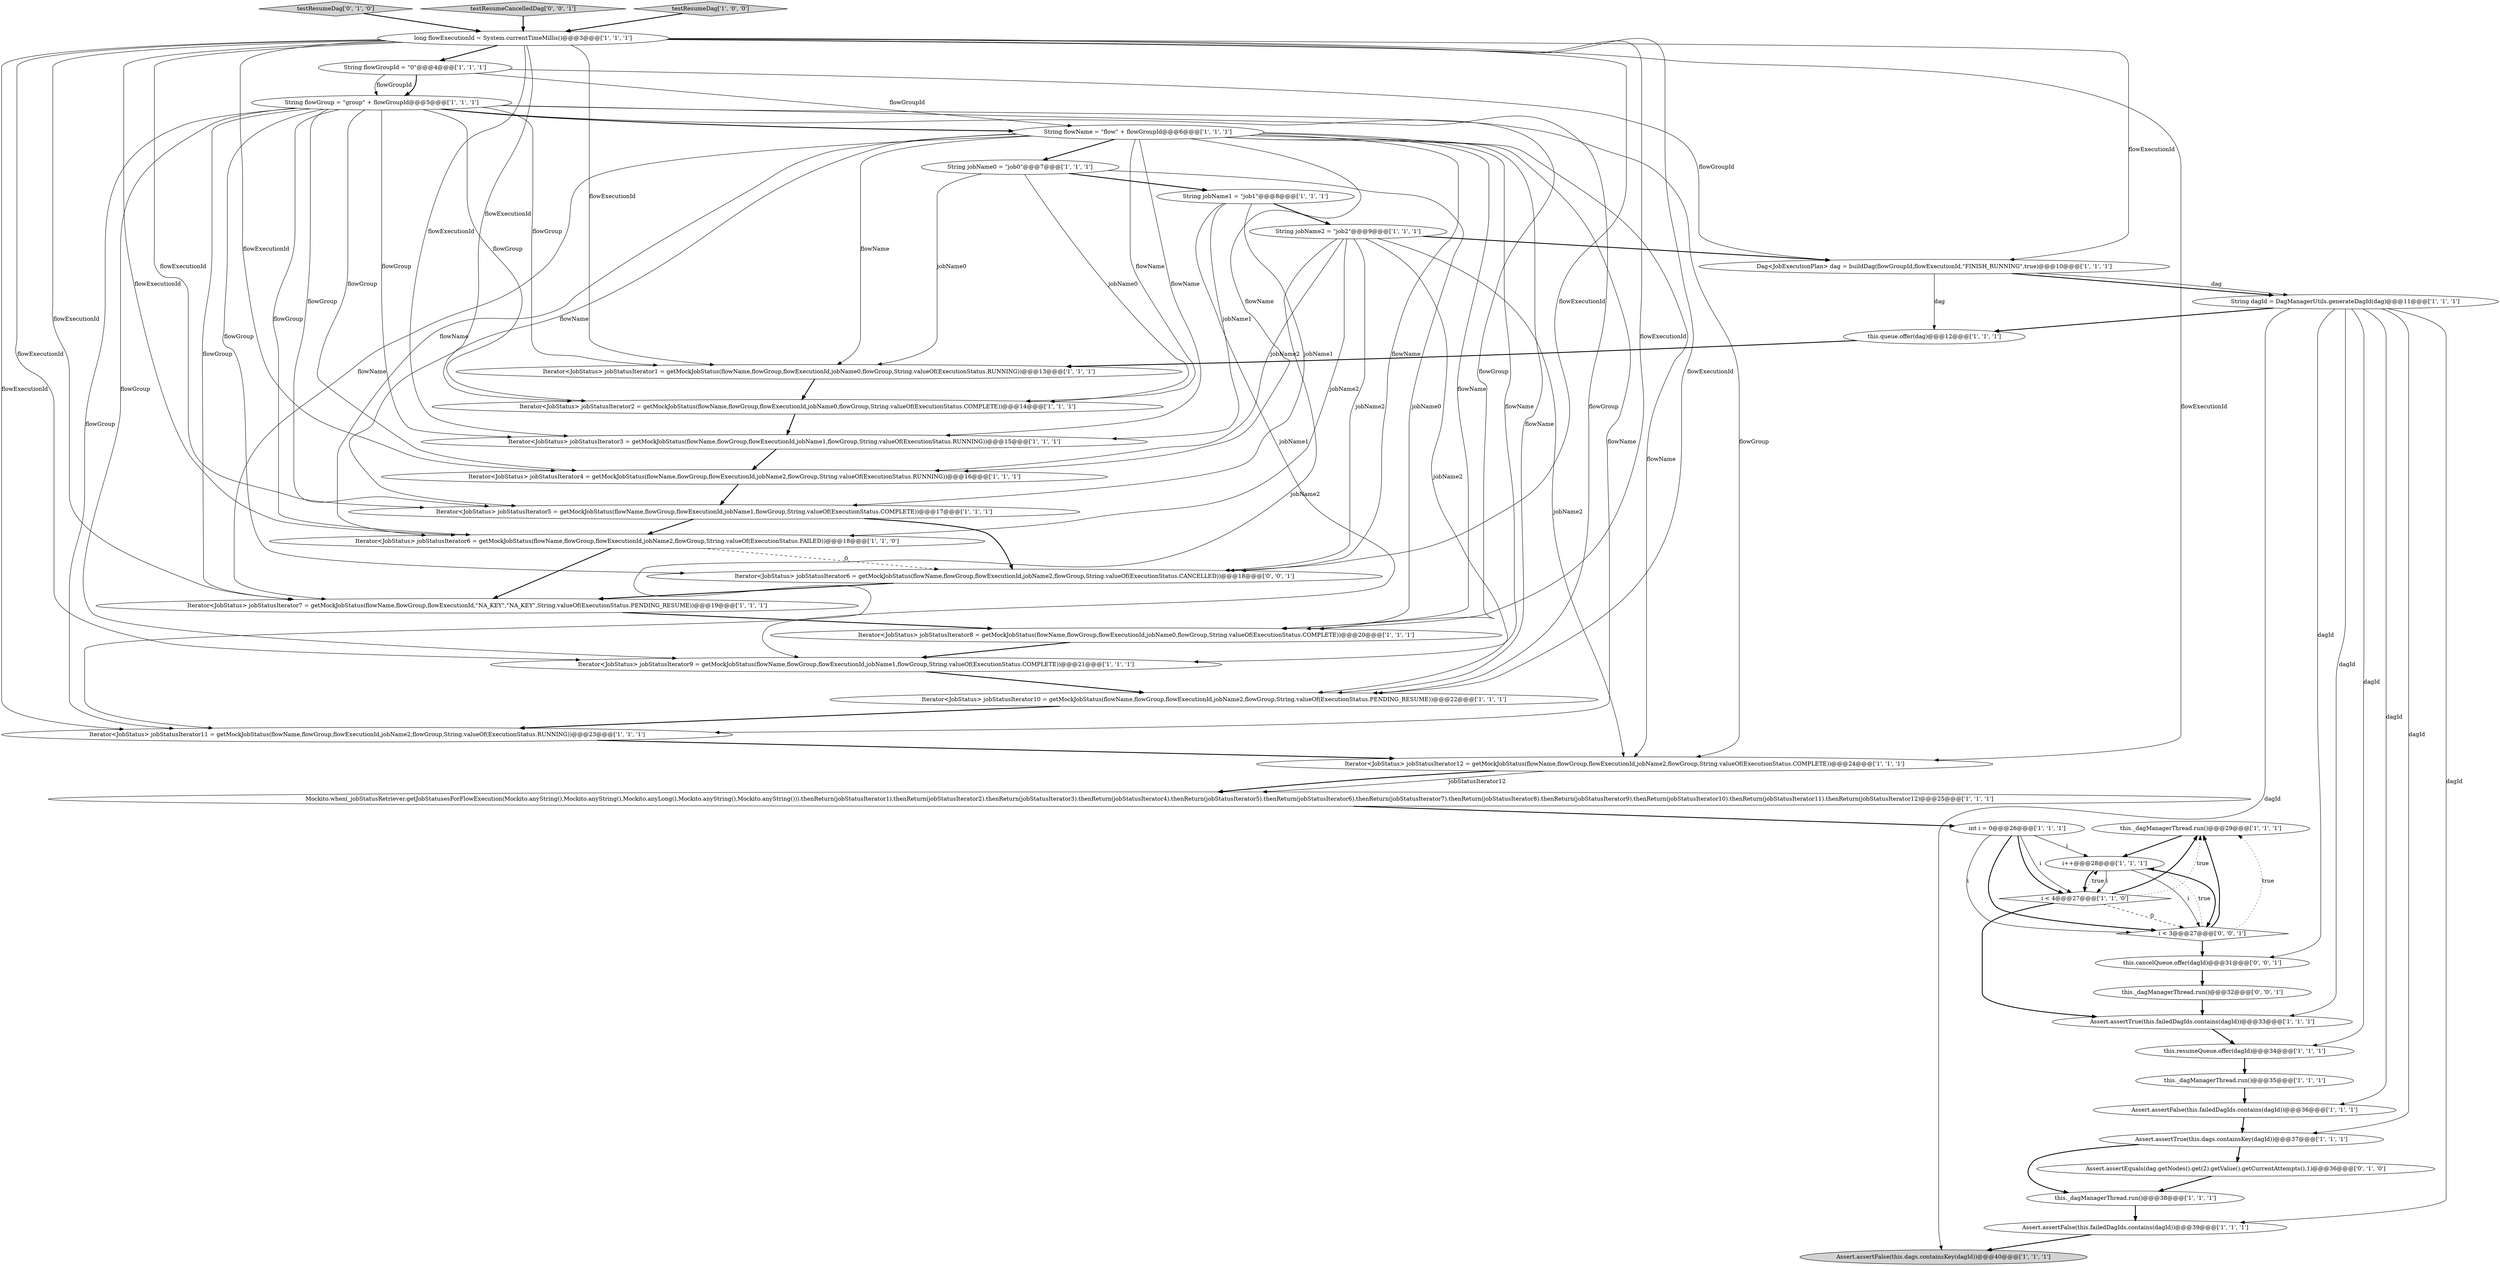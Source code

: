 digraph {
33 [style = filled, label = "this._dagManagerThread.run()@@@29@@@['1', '1', '1']", fillcolor = white, shape = ellipse image = "AAA0AAABBB1BBB"];
16 [style = filled, label = "this._dagManagerThread.run()@@@38@@@['1', '1', '1']", fillcolor = white, shape = ellipse image = "AAA0AAABBB1BBB"];
35 [style = filled, label = "Assert.assertTrue(this.dags.containsKey(dagId))@@@37@@@['1', '1', '1']", fillcolor = white, shape = ellipse image = "AAA0AAABBB1BBB"];
13 [style = filled, label = "String dagId = DagManagerUtils.generateDagId(dag)@@@11@@@['1', '1', '1']", fillcolor = white, shape = ellipse image = "AAA0AAABBB1BBB"];
37 [style = filled, label = "Assert.assertEquals(dag.getNodes().get(2).getValue().getCurrentAttempts(),1)@@@36@@@['0', '1', '0']", fillcolor = white, shape = ellipse image = "AAA1AAABBB2BBB"];
29 [style = filled, label = "Assert.assertTrue(this.failedDagIds.contains(dagId))@@@33@@@['1', '1', '1']", fillcolor = white, shape = ellipse image = "AAA0AAABBB1BBB"];
17 [style = filled, label = "Assert.assertFalse(this.dags.containsKey(dagId))@@@40@@@['1', '1', '1']", fillcolor = lightgray, shape = ellipse image = "AAA0AAABBB1BBB"];
10 [style = filled, label = "i < 4@@@27@@@['1', '1', '0']", fillcolor = white, shape = diamond image = "AAA0AAABBB1BBB"];
12 [style = filled, label = "Iterator<JobStatus> jobStatusIterator12 = getMockJobStatus(flowName,flowGroup,flowExecutionId,jobName2,flowGroup,String.valueOf(ExecutionStatus.COMPLETE))@@@24@@@['1', '1', '1']", fillcolor = white, shape = ellipse image = "AAA0AAABBB1BBB"];
34 [style = filled, label = "String jobName1 = \"job1\"@@@8@@@['1', '1', '1']", fillcolor = white, shape = ellipse image = "AAA0AAABBB1BBB"];
38 [style = filled, label = "Iterator<JobStatus> jobStatusIterator6 = getMockJobStatus(flowName,flowGroup,flowExecutionId,jobName2,flowGroup,String.valueOf(ExecutionStatus.CANCELLED))@@@18@@@['0', '0', '1']", fillcolor = white, shape = ellipse image = "AAA0AAABBB3BBB"];
4 [style = filled, label = "Iterator<JobStatus> jobStatusIterator5 = getMockJobStatus(flowName,flowGroup,flowExecutionId,jobName1,flowGroup,String.valueOf(ExecutionStatus.COMPLETE))@@@17@@@['1', '1', '1']", fillcolor = white, shape = ellipse image = "AAA0AAABBB1BBB"];
21 [style = filled, label = "Iterator<JobStatus> jobStatusIterator11 = getMockJobStatus(flowName,flowGroup,flowExecutionId,jobName2,flowGroup,String.valueOf(ExecutionStatus.RUNNING))@@@23@@@['1', '1', '1']", fillcolor = white, shape = ellipse image = "AAA0AAABBB1BBB"];
20 [style = filled, label = "Iterator<JobStatus> jobStatusIterator3 = getMockJobStatus(flowName,flowGroup,flowExecutionId,jobName1,flowGroup,String.valueOf(ExecutionStatus.RUNNING))@@@15@@@['1', '1', '1']", fillcolor = white, shape = ellipse image = "AAA0AAABBB1BBB"];
2 [style = filled, label = "this.resumeQueue.offer(dagId)@@@34@@@['1', '1', '1']", fillcolor = white, shape = ellipse image = "AAA0AAABBB1BBB"];
36 [style = filled, label = "testResumeDag['0', '1', '0']", fillcolor = lightgray, shape = diamond image = "AAA0AAABBB2BBB"];
39 [style = filled, label = "this.cancelQueue.offer(dagId)@@@31@@@['0', '0', '1']", fillcolor = white, shape = ellipse image = "AAA0AAABBB3BBB"];
28 [style = filled, label = "Iterator<JobStatus> jobStatusIterator1 = getMockJobStatus(flowName,flowGroup,flowExecutionId,jobName0,flowGroup,String.valueOf(ExecutionStatus.RUNNING))@@@13@@@['1', '1', '1']", fillcolor = white, shape = ellipse image = "AAA0AAABBB1BBB"];
30 [style = filled, label = "Iterator<JobStatus> jobStatusIterator7 = getMockJobStatus(flowName,flowGroup,flowExecutionId,\"NA_KEY\",\"NA_KEY\",String.valueOf(ExecutionStatus.PENDING_RESUME))@@@19@@@['1', '1', '1']", fillcolor = white, shape = ellipse image = "AAA0AAABBB1BBB"];
11 [style = filled, label = "String flowGroup = \"group\" + flowGroupId@@@5@@@['1', '1', '1']", fillcolor = white, shape = ellipse image = "AAA0AAABBB1BBB"];
40 [style = filled, label = "testResumeCancelledDag['0', '0', '1']", fillcolor = lightgray, shape = diamond image = "AAA0AAABBB3BBB"];
31 [style = filled, label = "long flowExecutionId = System.currentTimeMillis()@@@3@@@['1', '1', '1']", fillcolor = white, shape = ellipse image = "AAA0AAABBB1BBB"];
1 [style = filled, label = "Iterator<JobStatus> jobStatusIterator9 = getMockJobStatus(flowName,flowGroup,flowExecutionId,jobName1,flowGroup,String.valueOf(ExecutionStatus.COMPLETE))@@@21@@@['1', '1', '1']", fillcolor = white, shape = ellipse image = "AAA0AAABBB1BBB"];
32 [style = filled, label = "Iterator<JobStatus> jobStatusIterator4 = getMockJobStatus(flowName,flowGroup,flowExecutionId,jobName2,flowGroup,String.valueOf(ExecutionStatus.RUNNING))@@@16@@@['1', '1', '1']", fillcolor = white, shape = ellipse image = "AAA0AAABBB1BBB"];
26 [style = filled, label = "Iterator<JobStatus> jobStatusIterator2 = getMockJobStatus(flowName,flowGroup,flowExecutionId,jobName0,flowGroup,String.valueOf(ExecutionStatus.COMPLETE))@@@14@@@['1', '1', '1']", fillcolor = white, shape = ellipse image = "AAA0AAABBB1BBB"];
5 [style = filled, label = "this._dagManagerThread.run()@@@35@@@['1', '1', '1']", fillcolor = white, shape = ellipse image = "AAA0AAABBB1BBB"];
8 [style = filled, label = "Iterator<JobStatus> jobStatusIterator6 = getMockJobStatus(flowName,flowGroup,flowExecutionId,jobName2,flowGroup,String.valueOf(ExecutionStatus.FAILED))@@@18@@@['1', '1', '0']", fillcolor = white, shape = ellipse image = "AAA0AAABBB1BBB"];
15 [style = filled, label = "Mockito.when(_jobStatusRetriever.getJobStatusesForFlowExecution(Mockito.anyString(),Mockito.anyString(),Mockito.anyLong(),Mockito.anyString(),Mockito.anyString())).thenReturn(jobStatusIterator1).thenReturn(jobStatusIterator2).thenReturn(jobStatusIterator3).thenReturn(jobStatusIterator4).thenReturn(jobStatusIterator5).thenReturn(jobStatusIterator6).thenReturn(jobStatusIterator7).thenReturn(jobStatusIterator8).thenReturn(jobStatusIterator9).thenReturn(jobStatusIterator10).thenReturn(jobStatusIterator11).thenReturn(jobStatusIterator12)@@@25@@@['1', '1', '1']", fillcolor = white, shape = ellipse image = "AAA0AAABBB1BBB"];
18 [style = filled, label = "Iterator<JobStatus> jobStatusIterator8 = getMockJobStatus(flowName,flowGroup,flowExecutionId,jobName0,flowGroup,String.valueOf(ExecutionStatus.COMPLETE))@@@20@@@['1', '1', '1']", fillcolor = white, shape = ellipse image = "AAA0AAABBB1BBB"];
3 [style = filled, label = "Assert.assertFalse(this.failedDagIds.contains(dagId))@@@36@@@['1', '1', '1']", fillcolor = white, shape = ellipse image = "AAA0AAABBB1BBB"];
7 [style = filled, label = "this.queue.offer(dag)@@@12@@@['1', '1', '1']", fillcolor = white, shape = ellipse image = "AAA0AAABBB1BBB"];
14 [style = filled, label = "Dag<JobExecutionPlan> dag = buildDag(flowGroupId,flowExecutionId,\"FINISH_RUNNING\",true)@@@10@@@['1', '1', '1']", fillcolor = white, shape = ellipse image = "AAA0AAABBB1BBB"];
25 [style = filled, label = "String jobName2 = \"job2\"@@@9@@@['1', '1', '1']", fillcolor = white, shape = ellipse image = "AAA0AAABBB1BBB"];
24 [style = filled, label = "Assert.assertFalse(this.failedDagIds.contains(dagId))@@@39@@@['1', '1', '1']", fillcolor = white, shape = ellipse image = "AAA0AAABBB1BBB"];
42 [style = filled, label = "this._dagManagerThread.run()@@@32@@@['0', '0', '1']", fillcolor = white, shape = ellipse image = "AAA0AAABBB3BBB"];
9 [style = filled, label = "Iterator<JobStatus> jobStatusIterator10 = getMockJobStatus(flowName,flowGroup,flowExecutionId,jobName2,flowGroup,String.valueOf(ExecutionStatus.PENDING_RESUME))@@@22@@@['1', '1', '1']", fillcolor = white, shape = ellipse image = "AAA0AAABBB1BBB"];
0 [style = filled, label = "i++@@@28@@@['1', '1', '1']", fillcolor = white, shape = ellipse image = "AAA0AAABBB1BBB"];
41 [style = filled, label = "i < 3@@@27@@@['0', '0', '1']", fillcolor = white, shape = diamond image = "AAA0AAABBB3BBB"];
6 [style = filled, label = "String jobName0 = \"job0\"@@@7@@@['1', '1', '1']", fillcolor = white, shape = ellipse image = "AAA0AAABBB1BBB"];
27 [style = filled, label = "testResumeDag['1', '0', '0']", fillcolor = lightgray, shape = diamond image = "AAA0AAABBB1BBB"];
23 [style = filled, label = "String flowName = \"flow\" + flowGroupId@@@6@@@['1', '1', '1']", fillcolor = white, shape = ellipse image = "AAA0AAABBB1BBB"];
19 [style = filled, label = "String flowGroupId = \"0\"@@@4@@@['1', '1', '1']", fillcolor = white, shape = ellipse image = "AAA0AAABBB1BBB"];
22 [style = filled, label = "int i = 0@@@26@@@['1', '1', '1']", fillcolor = white, shape = ellipse image = "AAA0AAABBB1BBB"];
7->28 [style = bold, label=""];
11->38 [style = solid, label="flowGroup"];
19->23 [style = solid, label="flowGroupId"];
28->26 [style = bold, label=""];
31->1 [style = solid, label="flowExecutionId"];
39->42 [style = bold, label=""];
31->20 [style = solid, label="flowExecutionId"];
4->8 [style = bold, label=""];
15->22 [style = bold, label=""];
31->21 [style = solid, label="flowExecutionId"];
23->28 [style = solid, label="flowName"];
23->30 [style = solid, label="flowName"];
13->35 [style = solid, label="dagId"];
41->33 [style = dotted, label="true"];
22->41 [style = solid, label="i"];
3->35 [style = bold, label=""];
11->26 [style = solid, label="flowGroup"];
31->8 [style = solid, label="flowExecutionId"];
35->37 [style = bold, label=""];
11->23 [style = bold, label=""];
13->39 [style = solid, label="dagId"];
13->29 [style = solid, label="dagId"];
11->4 [style = solid, label="flowGroup"];
25->12 [style = solid, label="jobName2"];
34->25 [style = bold, label=""];
37->16 [style = bold, label=""];
23->8 [style = solid, label="flowName"];
25->38 [style = solid, label="jobName2"];
23->12 [style = solid, label="flowName"];
19->14 [style = solid, label="flowGroupId"];
1->9 [style = bold, label=""];
10->33 [style = dotted, label="true"];
23->38 [style = solid, label="flowName"];
20->32 [style = bold, label=""];
22->41 [style = bold, label=""];
31->28 [style = solid, label="flowExecutionId"];
14->13 [style = bold, label=""];
25->14 [style = bold, label=""];
41->39 [style = bold, label=""];
31->26 [style = solid, label="flowExecutionId"];
23->21 [style = solid, label="flowName"];
10->0 [style = dotted, label="true"];
14->13 [style = solid, label="dag"];
13->17 [style = solid, label="dagId"];
22->10 [style = solid, label="i"];
19->11 [style = bold, label=""];
10->41 [style = dashed, label="0"];
25->21 [style = solid, label="jobName2"];
11->8 [style = solid, label="flowGroup"];
8->38 [style = dashed, label="0"];
8->30 [style = bold, label=""];
32->4 [style = bold, label=""];
22->10 [style = bold, label=""];
42->29 [style = bold, label=""];
14->7 [style = solid, label="dag"];
23->9 [style = solid, label="flowName"];
25->32 [style = solid, label="jobName2"];
0->41 [style = solid, label="i"];
6->18 [style = solid, label="jobName0"];
31->4 [style = solid, label="flowExecutionId"];
41->33 [style = bold, label=""];
31->14 [style = solid, label="flowExecutionId"];
30->18 [style = bold, label=""];
11->20 [style = solid, label="flowGroup"];
29->2 [style = bold, label=""];
6->28 [style = solid, label="jobName0"];
26->20 [style = bold, label=""];
34->1 [style = solid, label="jobName1"];
24->17 [style = bold, label=""];
13->2 [style = solid, label="dagId"];
31->30 [style = solid, label="flowExecutionId"];
11->32 [style = solid, label="flowGroup"];
11->30 [style = solid, label="flowGroup"];
40->31 [style = bold, label=""];
23->26 [style = solid, label="flowName"];
23->32 [style = solid, label="flowName"];
19->11 [style = solid, label="flowGroupId"];
23->18 [style = solid, label="flowName"];
31->9 [style = solid, label="flowExecutionId"];
12->15 [style = solid, label="jobStatusIterator12"];
41->0 [style = dotted, label="true"];
23->6 [style = bold, label=""];
6->26 [style = solid, label="jobName0"];
23->1 [style = solid, label="flowName"];
13->3 [style = solid, label="dagId"];
18->1 [style = bold, label=""];
5->3 [style = bold, label=""];
31->19 [style = bold, label=""];
27->31 [style = bold, label=""];
13->24 [style = solid, label="dagId"];
11->18 [style = solid, label="flowGroup"];
11->21 [style = solid, label="flowGroup"];
16->24 [style = bold, label=""];
11->9 [style = solid, label="flowGroup"];
4->38 [style = bold, label=""];
13->7 [style = bold, label=""];
2->5 [style = bold, label=""];
31->12 [style = solid, label="flowExecutionId"];
12->15 [style = bold, label=""];
23->4 [style = solid, label="flowName"];
34->4 [style = solid, label="jobName1"];
22->0 [style = solid, label="i"];
9->21 [style = bold, label=""];
10->29 [style = bold, label=""];
35->16 [style = bold, label=""];
11->28 [style = solid, label="flowGroup"];
21->12 [style = bold, label=""];
25->8 [style = solid, label="jobName2"];
34->20 [style = solid, label="jobName1"];
38->30 [style = bold, label=""];
0->10 [style = bold, label=""];
31->18 [style = solid, label="flowExecutionId"];
31->38 [style = solid, label="flowExecutionId"];
11->1 [style = solid, label="flowGroup"];
25->9 [style = solid, label="jobName2"];
36->31 [style = bold, label=""];
6->34 [style = bold, label=""];
11->12 [style = solid, label="flowGroup"];
23->20 [style = solid, label="flowName"];
0->10 [style = solid, label="i"];
0->41 [style = bold, label=""];
10->33 [style = bold, label=""];
33->0 [style = bold, label=""];
31->32 [style = solid, label="flowExecutionId"];
}
